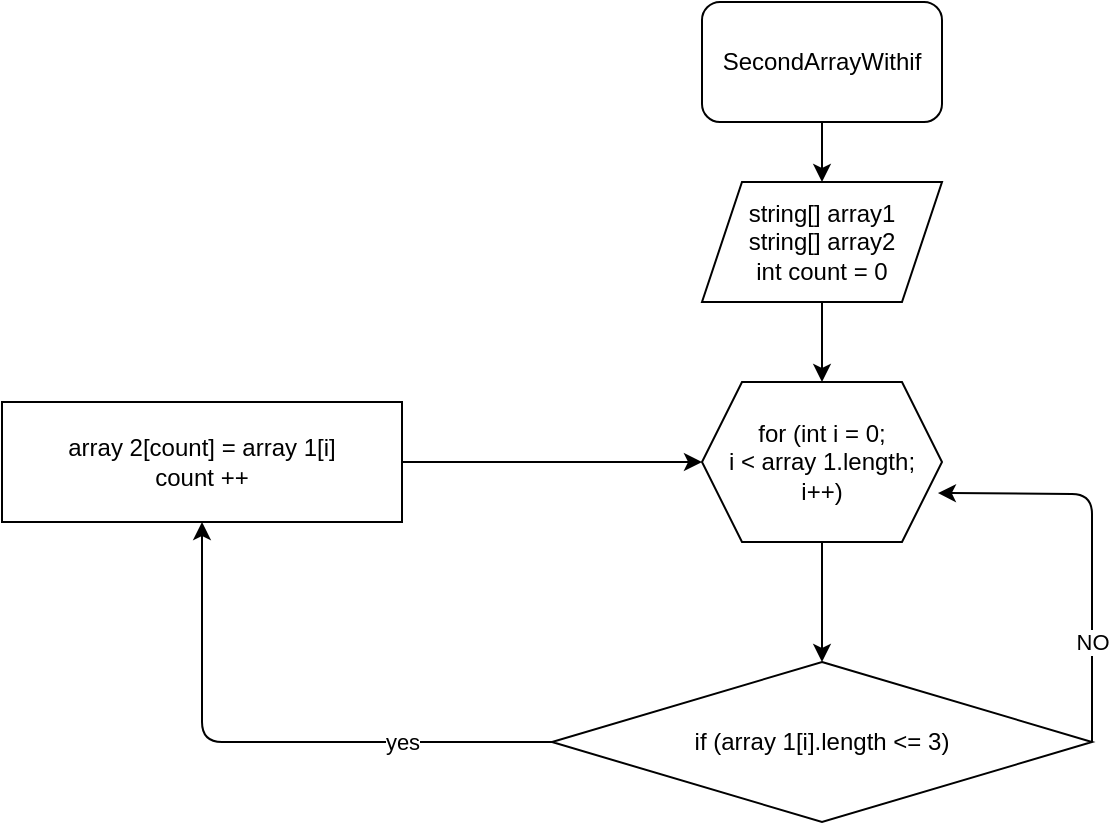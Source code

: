 <mxfile>
    <diagram id="GW_XyWJSoV-BHJmEbfGD" name="Страница 1">
        <mxGraphModel dx="630" dy="372" grid="1" gridSize="10" guides="1" tooltips="1" connect="1" arrows="1" fold="1" page="1" pageScale="1" pageWidth="827" pageHeight="1169" math="0" shadow="0">
            <root>
                <mxCell id="0"/>
                <mxCell id="1" parent="0"/>
                <mxCell id="4" value="" style="edgeStyle=none;html=1;" edge="1" parent="1" source="2" target="3">
                    <mxGeometry relative="1" as="geometry"/>
                </mxCell>
                <mxCell id="2" value="SecondArrayWithif" style="rounded=1;whiteSpace=wrap;html=1;" vertex="1" parent="1">
                    <mxGeometry x="600" y="30" width="120" height="60" as="geometry"/>
                </mxCell>
                <mxCell id="6" value="" style="edgeStyle=none;html=1;" edge="1" parent="1" source="3" target="5">
                    <mxGeometry relative="1" as="geometry"/>
                </mxCell>
                <mxCell id="3" value="string[] array1&lt;br&gt;string[] array2&lt;br&gt;int count = 0" style="shape=parallelogram;perimeter=parallelogramPerimeter;whiteSpace=wrap;html=1;fixedSize=1;" vertex="1" parent="1">
                    <mxGeometry x="600" y="120" width="120" height="60" as="geometry"/>
                </mxCell>
                <mxCell id="8" style="edgeStyle=none;html=1;entryX=0.5;entryY=0;entryDx=0;entryDy=0;" edge="1" parent="1" source="5" target="7">
                    <mxGeometry relative="1" as="geometry"/>
                </mxCell>
                <mxCell id="5" value="for (int i = 0;&lt;br&gt;i &amp;lt; array 1.length;&lt;br&gt;i++)" style="shape=hexagon;perimeter=hexagonPerimeter2;whiteSpace=wrap;html=1;fixedSize=1;" vertex="1" parent="1">
                    <mxGeometry x="600" y="220" width="120" height="80" as="geometry"/>
                </mxCell>
                <mxCell id="11" value="yes" style="edgeStyle=none;html=1;entryX=0.5;entryY=1;entryDx=0;entryDy=0;" edge="1" parent="1" source="7" target="9">
                    <mxGeometry x="-0.474" relative="1" as="geometry">
                        <Array as="points">
                            <mxPoint x="350" y="400"/>
                        </Array>
                        <mxPoint as="offset"/>
                    </mxGeometry>
                </mxCell>
                <mxCell id="13" value="NO" style="edgeStyle=none;html=1;entryX=0.983;entryY=0.694;entryDx=0;entryDy=0;entryPerimeter=0;exitX=1;exitY=0.5;exitDx=0;exitDy=0;" edge="1" parent="1" source="7" target="5">
                    <mxGeometry x="-0.503" relative="1" as="geometry">
                        <Array as="points">
                            <mxPoint x="795" y="276"/>
                        </Array>
                        <mxPoint as="offset"/>
                    </mxGeometry>
                </mxCell>
                <mxCell id="7" value="if (array 1[i].length &amp;lt;= 3)" style="rhombus;whiteSpace=wrap;html=1;" vertex="1" parent="1">
                    <mxGeometry x="525" y="360" width="270" height="80" as="geometry"/>
                </mxCell>
                <mxCell id="12" style="edgeStyle=none;html=1;entryX=0;entryY=0.5;entryDx=0;entryDy=0;" edge="1" parent="1" source="9" target="5">
                    <mxGeometry relative="1" as="geometry"/>
                </mxCell>
                <mxCell id="9" value="array 2[count] = array 1[i]&lt;br&gt;count ++" style="rounded=0;whiteSpace=wrap;html=1;" vertex="1" parent="1">
                    <mxGeometry x="250" y="230" width="200" height="60" as="geometry"/>
                </mxCell>
            </root>
        </mxGraphModel>
    </diagram>
</mxfile>